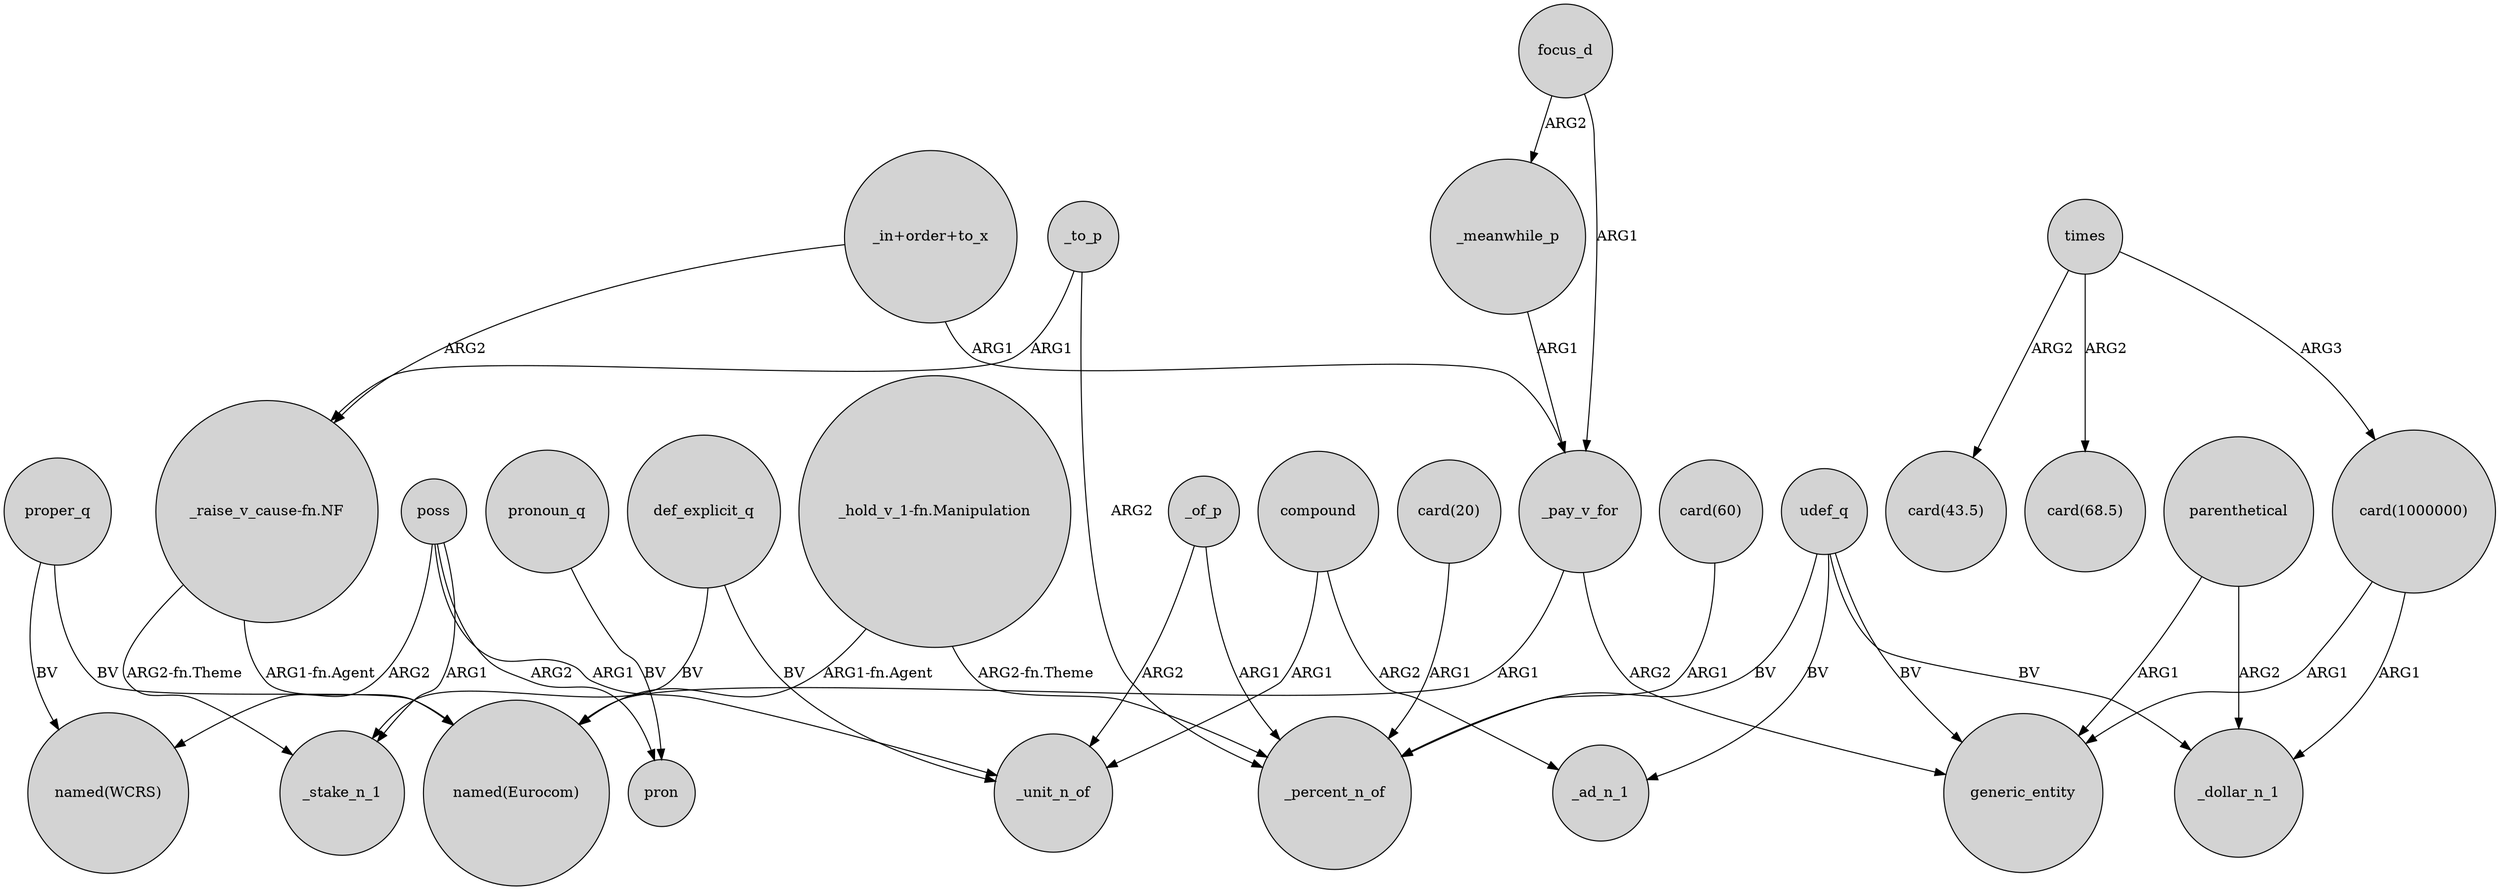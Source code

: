 digraph {
	node [shape=circle style=filled]
	"_hold_v_1-fn.Manipulation" -> "named(Eurocom)" [label="ARG1-fn.Agent"]
	"card(1000000)" -> generic_entity [label=ARG1]
	"_raise_v_cause-fn.NF" -> _stake_n_1 [label="ARG2-fn.Theme"]
	"card(1000000)" -> _dollar_n_1 [label=ARG1]
	_to_p -> "_raise_v_cause-fn.NF" [label=ARG1]
	udef_q -> generic_entity [label=BV]
	compound -> _ad_n_1 [label=ARG2]
	poss -> pron [label=ARG2]
	def_explicit_q -> _unit_n_of [label=BV]
	compound -> _unit_n_of [label=ARG1]
	"card(60)" -> _percent_n_of [label=ARG1]
	proper_q -> "named(Eurocom)" [label=BV]
	poss -> "named(WCRS)" [label=ARG2]
	times -> "card(43.5)" [label=ARG2]
	_of_p -> _unit_n_of [label=ARG2]
	focus_d -> _pay_v_for [label=ARG1]
	"_hold_v_1-fn.Manipulation" -> _percent_n_of [label="ARG2-fn.Theme"]
	_pay_v_for -> generic_entity [label=ARG2]
	_of_p -> _percent_n_of [label=ARG1]
	pronoun_q -> pron [label=BV]
	_pay_v_for -> "named(Eurocom)" [label=ARG1]
	"_in+order+to_x" -> _pay_v_for [label=ARG1]
	poss -> _unit_n_of [label=ARG1]
	focus_d -> _meanwhile_p [label=ARG2]
	times -> "card(1000000)" [label=ARG3]
	"_in+order+to_x" -> "_raise_v_cause-fn.NF" [label=ARG2]
	poss -> _stake_n_1 [label=ARG1]
	"_raise_v_cause-fn.NF" -> "named(Eurocom)" [label="ARG1-fn.Agent"]
	parenthetical -> generic_entity [label=ARG1]
	proper_q -> "named(WCRS)" [label=BV]
	udef_q -> _ad_n_1 [label=BV]
	_to_p -> _percent_n_of [label=ARG2]
	times -> "card(68.5)" [label=ARG2]
	_meanwhile_p -> _pay_v_for [label=ARG1]
	udef_q -> _percent_n_of [label=BV]
	parenthetical -> _dollar_n_1 [label=ARG2]
	udef_q -> _dollar_n_1 [label=BV]
	def_explicit_q -> _stake_n_1 [label=BV]
	"card(20)" -> _percent_n_of [label=ARG1]
}
